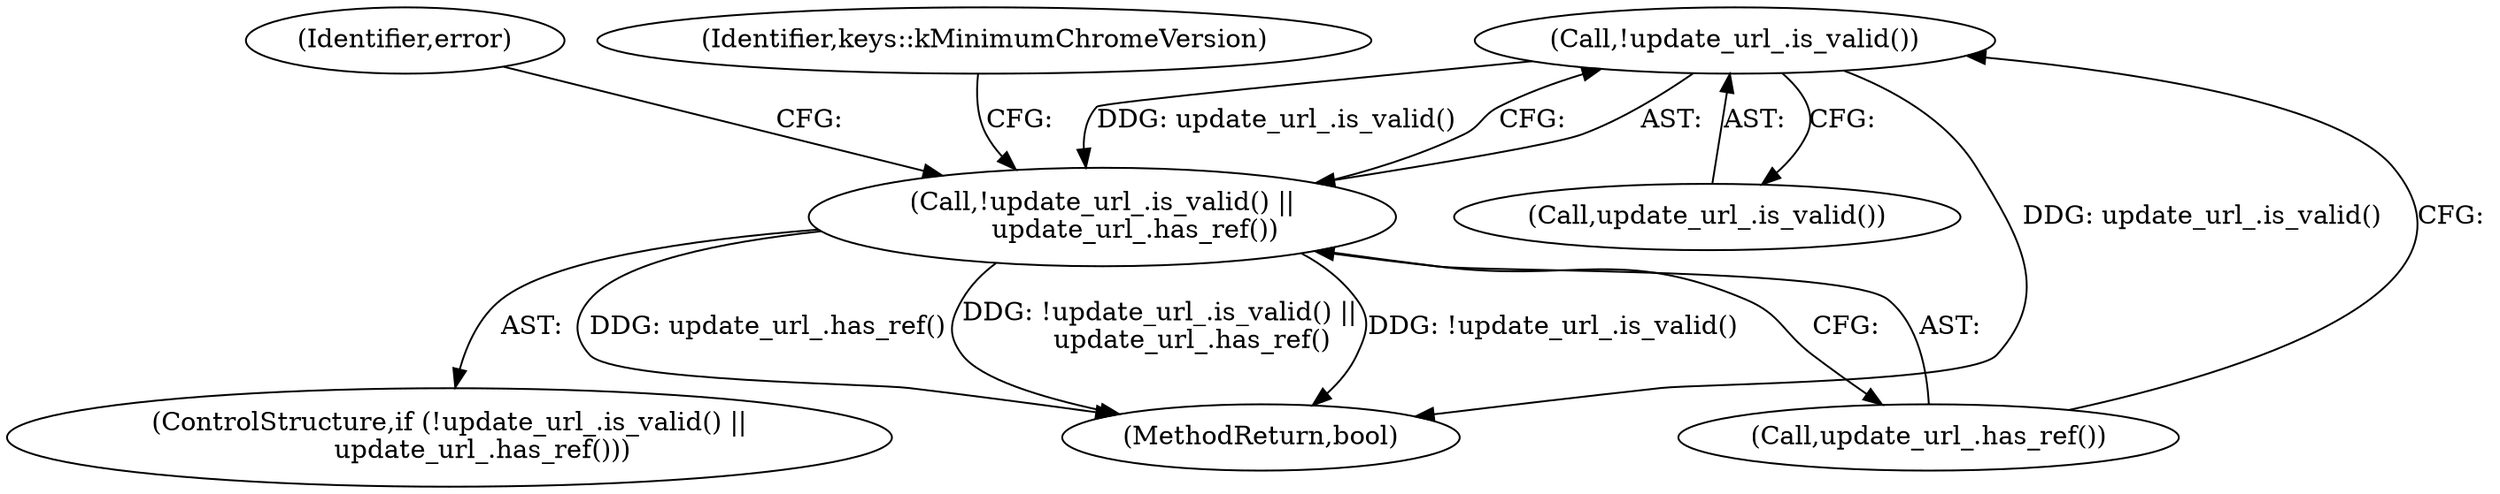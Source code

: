 digraph "0_Chrome_c63f2b7fe4fe2977f858a8e36d5f48db17eff2e7_30@API" {
"1000325" [label="(Call,!update_url_.is_valid())"];
"1000324" [label="(Call,!update_url_.is_valid() ||\n        update_url_.has_ref())"];
"1000324" [label="(Call,!update_url_.is_valid() ||\n        update_url_.has_ref())"];
"1000326" [label="(Call,update_url_.is_valid())"];
"1000325" [label="(Call,!update_url_.is_valid())"];
"1000331" [label="(Identifier,error)"];
"1002360" [label="(MethodReturn,bool)"];
"1000339" [label="(Identifier,keys::kMinimumChromeVersion)"];
"1000323" [label="(ControlStructure,if (!update_url_.is_valid() ||\n        update_url_.has_ref()))"];
"1000327" [label="(Call,update_url_.has_ref())"];
"1000325" -> "1000324"  [label="AST: "];
"1000325" -> "1000326"  [label="CFG: "];
"1000326" -> "1000325"  [label="AST: "];
"1000327" -> "1000325"  [label="CFG: "];
"1000324" -> "1000325"  [label="CFG: "];
"1000325" -> "1002360"  [label="DDG: update_url_.is_valid()"];
"1000325" -> "1000324"  [label="DDG: update_url_.is_valid()"];
"1000324" -> "1000323"  [label="AST: "];
"1000324" -> "1000327"  [label="CFG: "];
"1000327" -> "1000324"  [label="AST: "];
"1000331" -> "1000324"  [label="CFG: "];
"1000339" -> "1000324"  [label="CFG: "];
"1000324" -> "1002360"  [label="DDG: !update_url_.is_valid() ||\n        update_url_.has_ref()"];
"1000324" -> "1002360"  [label="DDG: !update_url_.is_valid()"];
"1000324" -> "1002360"  [label="DDG: update_url_.has_ref()"];
}
